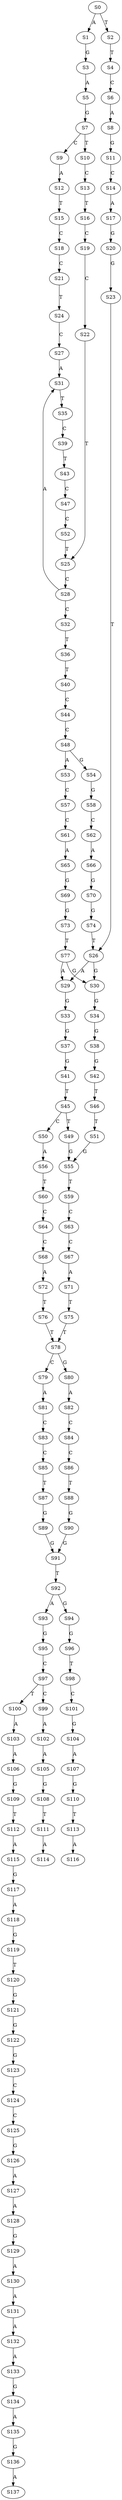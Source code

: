 strict digraph  {
	S0 -> S1 [ label = A ];
	S0 -> S2 [ label = T ];
	S1 -> S3 [ label = G ];
	S2 -> S4 [ label = T ];
	S3 -> S5 [ label = A ];
	S4 -> S6 [ label = C ];
	S5 -> S7 [ label = G ];
	S6 -> S8 [ label = A ];
	S7 -> S9 [ label = C ];
	S7 -> S10 [ label = T ];
	S8 -> S11 [ label = G ];
	S9 -> S12 [ label = A ];
	S10 -> S13 [ label = C ];
	S11 -> S14 [ label = C ];
	S12 -> S15 [ label = T ];
	S13 -> S16 [ label = T ];
	S14 -> S17 [ label = A ];
	S15 -> S18 [ label = C ];
	S16 -> S19 [ label = C ];
	S17 -> S20 [ label = G ];
	S18 -> S21 [ label = C ];
	S19 -> S22 [ label = C ];
	S20 -> S23 [ label = G ];
	S21 -> S24 [ label = T ];
	S22 -> S25 [ label = T ];
	S23 -> S26 [ label = T ];
	S24 -> S27 [ label = C ];
	S25 -> S28 [ label = C ];
	S26 -> S29 [ label = A ];
	S26 -> S30 [ label = G ];
	S27 -> S31 [ label = A ];
	S28 -> S32 [ label = C ];
	S28 -> S31 [ label = A ];
	S29 -> S33 [ label = G ];
	S30 -> S34 [ label = G ];
	S31 -> S35 [ label = T ];
	S32 -> S36 [ label = T ];
	S33 -> S37 [ label = G ];
	S34 -> S38 [ label = G ];
	S35 -> S39 [ label = C ];
	S36 -> S40 [ label = T ];
	S37 -> S41 [ label = G ];
	S38 -> S42 [ label = G ];
	S39 -> S43 [ label = T ];
	S40 -> S44 [ label = C ];
	S41 -> S45 [ label = T ];
	S42 -> S46 [ label = T ];
	S43 -> S47 [ label = C ];
	S44 -> S48 [ label = C ];
	S45 -> S49 [ label = T ];
	S45 -> S50 [ label = C ];
	S46 -> S51 [ label = T ];
	S47 -> S52 [ label = C ];
	S48 -> S53 [ label = A ];
	S48 -> S54 [ label = G ];
	S49 -> S55 [ label = G ];
	S50 -> S56 [ label = A ];
	S51 -> S55 [ label = G ];
	S52 -> S25 [ label = T ];
	S53 -> S57 [ label = C ];
	S54 -> S58 [ label = G ];
	S55 -> S59 [ label = T ];
	S56 -> S60 [ label = T ];
	S57 -> S61 [ label = C ];
	S58 -> S62 [ label = C ];
	S59 -> S63 [ label = C ];
	S60 -> S64 [ label = C ];
	S61 -> S65 [ label = A ];
	S62 -> S66 [ label = A ];
	S63 -> S67 [ label = C ];
	S64 -> S68 [ label = C ];
	S65 -> S69 [ label = G ];
	S66 -> S70 [ label = G ];
	S67 -> S71 [ label = A ];
	S68 -> S72 [ label = A ];
	S69 -> S73 [ label = G ];
	S70 -> S74 [ label = G ];
	S71 -> S75 [ label = T ];
	S72 -> S76 [ label = T ];
	S73 -> S77 [ label = T ];
	S74 -> S26 [ label = T ];
	S75 -> S78 [ label = T ];
	S76 -> S78 [ label = T ];
	S77 -> S30 [ label = G ];
	S77 -> S29 [ label = A ];
	S78 -> S79 [ label = C ];
	S78 -> S80 [ label = G ];
	S79 -> S81 [ label = A ];
	S80 -> S82 [ label = A ];
	S81 -> S83 [ label = C ];
	S82 -> S84 [ label = C ];
	S83 -> S85 [ label = C ];
	S84 -> S86 [ label = C ];
	S85 -> S87 [ label = T ];
	S86 -> S88 [ label = T ];
	S87 -> S89 [ label = G ];
	S88 -> S90 [ label = G ];
	S89 -> S91 [ label = G ];
	S90 -> S91 [ label = G ];
	S91 -> S92 [ label = T ];
	S92 -> S93 [ label = A ];
	S92 -> S94 [ label = G ];
	S93 -> S95 [ label = G ];
	S94 -> S96 [ label = G ];
	S95 -> S97 [ label = C ];
	S96 -> S98 [ label = T ];
	S97 -> S99 [ label = C ];
	S97 -> S100 [ label = T ];
	S98 -> S101 [ label = C ];
	S99 -> S102 [ label = A ];
	S100 -> S103 [ label = A ];
	S101 -> S104 [ label = G ];
	S102 -> S105 [ label = A ];
	S103 -> S106 [ label = A ];
	S104 -> S107 [ label = A ];
	S105 -> S108 [ label = G ];
	S106 -> S109 [ label = G ];
	S107 -> S110 [ label = G ];
	S108 -> S111 [ label = T ];
	S109 -> S112 [ label = T ];
	S110 -> S113 [ label = T ];
	S111 -> S114 [ label = A ];
	S112 -> S115 [ label = A ];
	S113 -> S116 [ label = A ];
	S115 -> S117 [ label = G ];
	S117 -> S118 [ label = A ];
	S118 -> S119 [ label = G ];
	S119 -> S120 [ label = T ];
	S120 -> S121 [ label = G ];
	S121 -> S122 [ label = G ];
	S122 -> S123 [ label = G ];
	S123 -> S124 [ label = C ];
	S124 -> S125 [ label = C ];
	S125 -> S126 [ label = G ];
	S126 -> S127 [ label = A ];
	S127 -> S128 [ label = A ];
	S128 -> S129 [ label = G ];
	S129 -> S130 [ label = A ];
	S130 -> S131 [ label = A ];
	S131 -> S132 [ label = A ];
	S132 -> S133 [ label = A ];
	S133 -> S134 [ label = G ];
	S134 -> S135 [ label = A ];
	S135 -> S136 [ label = G ];
	S136 -> S137 [ label = A ];
}
